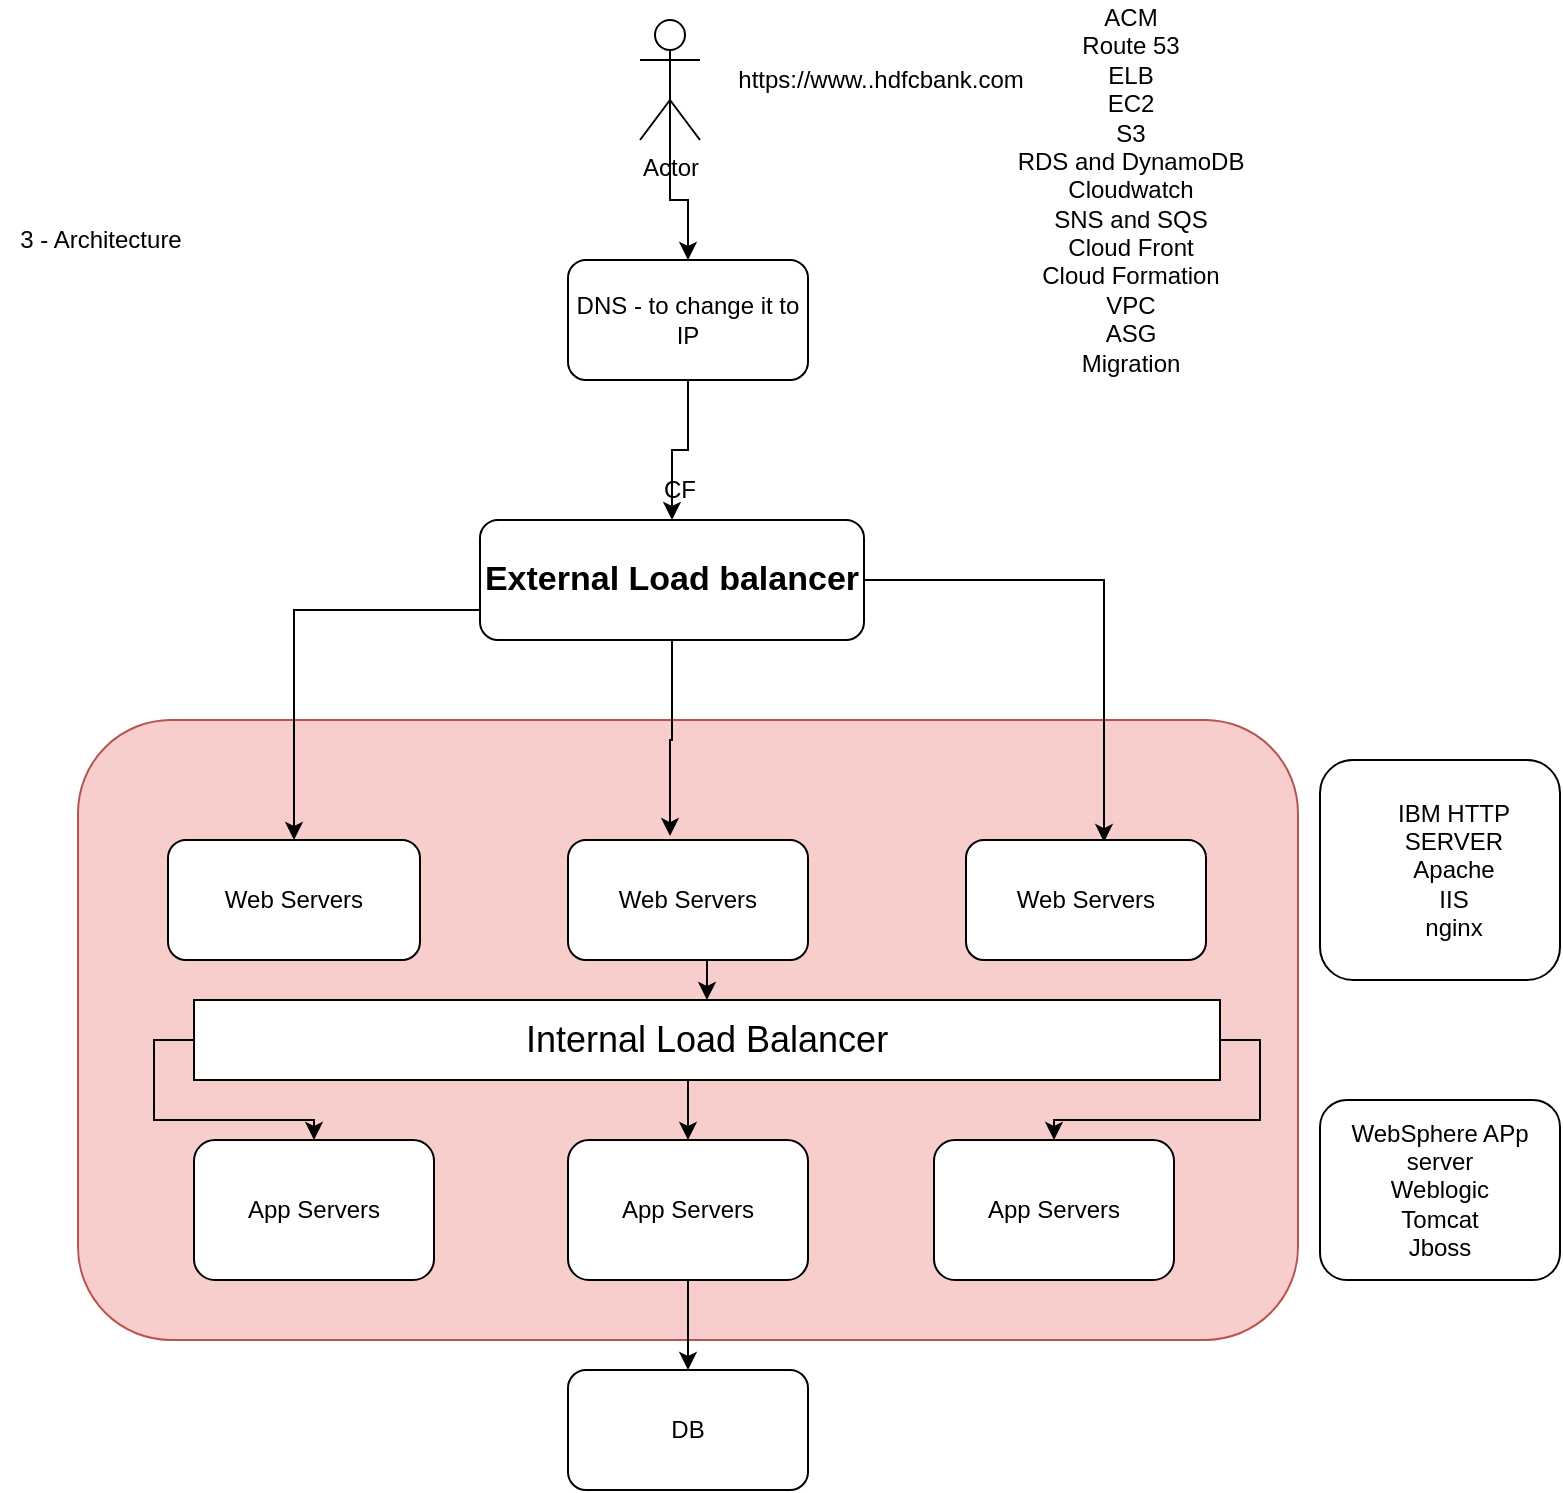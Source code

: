 <mxfile version="20.0.4" type="device" pages="4"><diagram id="oVFUEs3aspbignFT5UMS" name="Page-1"><mxGraphModel dx="1108" dy="450" grid="1" gridSize="10" guides="1" tooltips="1" connect="1" arrows="1" fold="1" page="1" pageScale="1" pageWidth="827" pageHeight="1169" math="0" shadow="0"><root><mxCell id="0"/><mxCell id="1" parent="0"/><mxCell id="PO91Ojc3vfkivFzvvZ2x-15" value="" style="rounded=1;whiteSpace=wrap;html=1;fontSize=17;" parent="1" vertex="1"><mxGeometry x="730" y="400" width="120" height="110" as="geometry"/></mxCell><mxCell id="DYmJDwM7XWc_FGCRCMY--21" value="" style="rounded=1;whiteSpace=wrap;html=1;fillColor=#f8cecc;strokeColor=#b85450;" parent="1" vertex="1"><mxGeometry x="109" y="380" width="610" height="310" as="geometry"/></mxCell><mxCell id="DYmJDwM7XWc_FGCRCMY--4" style="edgeStyle=orthogonalEdgeStyle;rounded=0;orthogonalLoop=1;jettySize=auto;html=1;exitX=0.5;exitY=0.5;exitDx=0;exitDy=0;exitPerimeter=0;entryX=0.5;entryY=0;entryDx=0;entryDy=0;" parent="1" source="DYmJDwM7XWc_FGCRCMY--1" target="DYmJDwM7XWc_FGCRCMY--2" edge="1"><mxGeometry relative="1" as="geometry"/></mxCell><mxCell id="DYmJDwM7XWc_FGCRCMY--1" value="Actor" style="shape=umlActor;verticalLabelPosition=bottom;verticalAlign=top;html=1;outlineConnect=0;" parent="1" vertex="1"><mxGeometry x="390" y="30" width="30" height="60" as="geometry"/></mxCell><mxCell id="DYmJDwM7XWc_FGCRCMY--6" value="" style="edgeStyle=orthogonalEdgeStyle;rounded=0;orthogonalLoop=1;jettySize=auto;html=1;" parent="1" source="DYmJDwM7XWc_FGCRCMY--2" target="DYmJDwM7XWc_FGCRCMY--5" edge="1"><mxGeometry relative="1" as="geometry"/></mxCell><mxCell id="DYmJDwM7XWc_FGCRCMY--2" value="DNS - to change it to IP" style="rounded=1;whiteSpace=wrap;html=1;" parent="1" vertex="1"><mxGeometry x="354" y="150" width="120" height="60" as="geometry"/></mxCell><mxCell id="DYmJDwM7XWc_FGCRCMY--3" value="https://www..hdfcbank.com" style="text;html=1;align=center;verticalAlign=middle;resizable=0;points=[];autosize=1;strokeColor=none;fillColor=none;" parent="1" vertex="1"><mxGeometry x="430" y="50" width="160" height="20" as="geometry"/></mxCell><mxCell id="wAvqQy6BKeaggpYIIwcQ-1" style="edgeStyle=orthogonalEdgeStyle;rounded=0;orthogonalLoop=1;jettySize=auto;html=1;exitX=0;exitY=0.75;exitDx=0;exitDy=0;entryX=0.5;entryY=0;entryDx=0;entryDy=0;" parent="1" source="DYmJDwM7XWc_FGCRCMY--5" target="DYmJDwM7XWc_FGCRCMY--11" edge="1"><mxGeometry relative="1" as="geometry"/></mxCell><mxCell id="wAvqQy6BKeaggpYIIwcQ-2" style="edgeStyle=orthogonalEdgeStyle;rounded=0;orthogonalLoop=1;jettySize=auto;html=1;entryX=0.575;entryY=0.017;entryDx=0;entryDy=0;entryPerimeter=0;" parent="1" source="DYmJDwM7XWc_FGCRCMY--5" target="DYmJDwM7XWc_FGCRCMY--9" edge="1"><mxGeometry relative="1" as="geometry"/></mxCell><mxCell id="PO91Ojc3vfkivFzvvZ2x-17" style="edgeStyle=orthogonalEdgeStyle;rounded=0;orthogonalLoop=1;jettySize=auto;html=1;exitX=0.5;exitY=1;exitDx=0;exitDy=0;entryX=0.425;entryY=-0.033;entryDx=0;entryDy=0;entryPerimeter=0;fontSize=17;" parent="1" source="DYmJDwM7XWc_FGCRCMY--5" target="DYmJDwM7XWc_FGCRCMY--7" edge="1"><mxGeometry relative="1" as="geometry"/></mxCell><mxCell id="DYmJDwM7XWc_FGCRCMY--5" value="&lt;font style=&quot;font-size: 17px;&quot;&gt;&lt;b&gt;External Load balancer&lt;/b&gt;&lt;/font&gt;" style="whiteSpace=wrap;html=1;rounded=1;" parent="1" vertex="1"><mxGeometry x="310" y="280" width="192" height="60" as="geometry"/></mxCell><mxCell id="PO91Ojc3vfkivFzvvZ2x-2" style="edgeStyle=orthogonalEdgeStyle;rounded=0;orthogonalLoop=1;jettySize=auto;html=1;exitX=0.5;exitY=1;exitDx=0;exitDy=0;entryX=0.5;entryY=0;entryDx=0;entryDy=0;fontSize=18;" parent="1" source="DYmJDwM7XWc_FGCRCMY--7" target="PO91Ojc3vfkivFzvvZ2x-1" edge="1"><mxGeometry relative="1" as="geometry"/></mxCell><mxCell id="DYmJDwM7XWc_FGCRCMY--7" value="Web Servers" style="whiteSpace=wrap;html=1;rounded=1;" parent="1" vertex="1"><mxGeometry x="354" y="440" width="120" height="60" as="geometry"/></mxCell><mxCell id="DYmJDwM7XWc_FGCRCMY--9" value="Web Servers" style="whiteSpace=wrap;html=1;rounded=1;" parent="1" vertex="1"><mxGeometry x="553" y="440" width="120" height="60" as="geometry"/></mxCell><mxCell id="DYmJDwM7XWc_FGCRCMY--11" value="Web Servers" style="whiteSpace=wrap;html=1;rounded=1;" parent="1" vertex="1"><mxGeometry x="154" y="440" width="126" height="60" as="geometry"/></mxCell><mxCell id="DYmJDwM7XWc_FGCRCMY--20" value="" style="edgeStyle=orthogonalEdgeStyle;rounded=0;orthogonalLoop=1;jettySize=auto;html=1;" parent="1" source="DYmJDwM7XWc_FGCRCMY--14" target="DYmJDwM7XWc_FGCRCMY--19" edge="1"><mxGeometry relative="1" as="geometry"/></mxCell><mxCell id="DYmJDwM7XWc_FGCRCMY--14" value="App Servers" style="whiteSpace=wrap;html=1;rounded=1;" parent="1" vertex="1"><mxGeometry x="354" y="590" width="120" height="70" as="geometry"/></mxCell><mxCell id="DYmJDwM7XWc_FGCRCMY--16" value="IBM HTTP SERVER&lt;br&gt;Apache&lt;br&gt;IIS&lt;br&gt;nginx" style="text;html=1;strokeColor=none;fillColor=none;align=center;verticalAlign=middle;whiteSpace=wrap;rounded=0;" parent="1" vertex="1"><mxGeometry x="767" y="440" width="60" height="30" as="geometry"/></mxCell><mxCell id="DYmJDwM7XWc_FGCRCMY--17" value="WebSphere APp server&lt;br&gt;Weblogic&lt;br&gt;Tomcat&lt;br&gt;Jboss" style="whiteSpace=wrap;html=1;rounded=1;" parent="1" vertex="1"><mxGeometry x="730" y="570" width="120" height="90" as="geometry"/></mxCell><mxCell id="DYmJDwM7XWc_FGCRCMY--19" value="DB" style="whiteSpace=wrap;html=1;rounded=1;" parent="1" vertex="1"><mxGeometry x="354" y="705" width="120" height="60" as="geometry"/></mxCell><mxCell id="DYmJDwM7XWc_FGCRCMY--22" value="ACM&lt;br&gt;Route 53&lt;br&gt;ELB&lt;br&gt;EC2&lt;br&gt;S3&lt;br&gt;RDS and DynamoDB&lt;br&gt;Cloudwatch&lt;br&gt;SNS and SQS&lt;br&gt;Cloud Front&lt;br&gt;Cloud Formation&lt;br&gt;VPC&lt;br&gt;ASG&lt;br&gt;Migration" style="text;html=1;align=center;verticalAlign=middle;resizable=0;points=[];autosize=1;strokeColor=none;fillColor=none;" parent="1" vertex="1"><mxGeometry x="570" y="20" width="130" height="190" as="geometry"/></mxCell><mxCell id="xxIZ_WnIV6zGVqgcqFqX-1" value="CF" style="text;html=1;strokeColor=none;fillColor=none;align=center;verticalAlign=middle;whiteSpace=wrap;rounded=0;" parent="1" vertex="1"><mxGeometry x="380" y="250" width="60" height="30" as="geometry"/></mxCell><mxCell id="xxIZ_WnIV6zGVqgcqFqX-2" value="3 - Architecture" style="text;html=1;align=center;verticalAlign=middle;resizable=0;points=[];autosize=1;strokeColor=none;fillColor=none;" parent="1" vertex="1"><mxGeometry x="70" y="130" width="100" height="20" as="geometry"/></mxCell><mxCell id="PO91Ojc3vfkivFzvvZ2x-3" style="edgeStyle=orthogonalEdgeStyle;rounded=0;orthogonalLoop=1;jettySize=auto;html=1;exitX=0.5;exitY=1;exitDx=0;exitDy=0;entryX=0.5;entryY=0;entryDx=0;entryDy=0;fontSize=18;" parent="1" source="PO91Ojc3vfkivFzvvZ2x-1" target="DYmJDwM7XWc_FGCRCMY--14" edge="1"><mxGeometry relative="1" as="geometry"/></mxCell><mxCell id="PO91Ojc3vfkivFzvvZ2x-12" style="edgeStyle=orthogonalEdgeStyle;rounded=0;orthogonalLoop=1;jettySize=auto;html=1;exitX=0;exitY=0.5;exitDx=0;exitDy=0;fontSize=17;" parent="1" source="PO91Ojc3vfkivFzvvZ2x-1" target="PO91Ojc3vfkivFzvvZ2x-4" edge="1"><mxGeometry relative="1" as="geometry"/></mxCell><mxCell id="PO91Ojc3vfkivFzvvZ2x-13" style="edgeStyle=orthogonalEdgeStyle;rounded=0;orthogonalLoop=1;jettySize=auto;html=1;exitX=1;exitY=0.5;exitDx=0;exitDy=0;fontSize=17;" parent="1" source="PO91Ojc3vfkivFzvvZ2x-1" target="PO91Ojc3vfkivFzvvZ2x-5" edge="1"><mxGeometry relative="1" as="geometry"/></mxCell><mxCell id="PO91Ojc3vfkivFzvvZ2x-1" value="Internal Load Balancer" style="rounded=0;whiteSpace=wrap;html=1;fontSize=18;" parent="1" vertex="1"><mxGeometry x="167" y="520" width="513" height="40" as="geometry"/></mxCell><mxCell id="PO91Ojc3vfkivFzvvZ2x-4" value="App Servers" style="whiteSpace=wrap;html=1;rounded=1;" parent="1" vertex="1"><mxGeometry x="167" y="590" width="120" height="70" as="geometry"/></mxCell><mxCell id="PO91Ojc3vfkivFzvvZ2x-5" value="App Servers" style="whiteSpace=wrap;html=1;rounded=1;" parent="1" vertex="1"><mxGeometry x="537" y="590" width="120" height="70" as="geometry"/></mxCell></root></mxGraphModel></diagram><diagram id="ihL7VY2PFCCciuX4E5QW" name="Page-2"><mxGraphModel dx="868" dy="482" grid="1" gridSize="10" guides="1" tooltips="1" connect="1" arrows="1" fold="1" page="1" pageScale="1" pageWidth="827" pageHeight="1169" math="0" shadow="0"><root><mxCell id="0"/><mxCell id="1" parent="0"/><mxCell id="kP4VQZlgFQPAhqGaCWrf-6" value="" style="rounded=1;whiteSpace=wrap;html=1;" parent="1" vertex="1"><mxGeometry x="40" y="460" width="290" height="110" as="geometry"/></mxCell><mxCell id="kP4VQZlgFQPAhqGaCWrf-3" value="" style="rounded=1;whiteSpace=wrap;html=1;" parent="1" vertex="1"><mxGeometry x="40" y="120" width="530" height="200" as="geometry"/></mxCell><mxCell id="kP4VQZlgFQPAhqGaCWrf-1" value="Dev&lt;br&gt;&lt;br&gt;Development&lt;br&gt;QA" style="rounded=1;whiteSpace=wrap;html=1;" parent="1" vertex="1"><mxGeometry x="100" y="200" width="120" height="60" as="geometry"/></mxCell><mxCell id="kP4VQZlgFQPAhqGaCWrf-2" value="Ops&lt;br&gt;&lt;br&gt;UAT&lt;br&gt;Prod&lt;br&gt;DR&lt;br&gt;" style="rounded=1;whiteSpace=wrap;html=1;" parent="1" vertex="1"><mxGeometry x="380" y="200" width="120" height="70" as="geometry"/></mxCell><mxCell id="kP4VQZlgFQPAhqGaCWrf-4" value="Devops team" style="text;html=1;align=center;verticalAlign=middle;resizable=0;points=[];autosize=1;strokeColor=none;fillColor=none;" parent="1" vertex="1"><mxGeometry x="205" y="80" width="90" height="20" as="geometry"/></mxCell><mxCell id="kP4VQZlgFQPAhqGaCWrf-5" value="Development&lt;br&gt;QA&lt;br&gt;UAT - User Acceptance Environment&lt;br&gt;Production environment - Prod&lt;br&gt;Disaster Recovery - DR" style="text;html=1;align=center;verticalAlign=middle;resizable=0;points=[];autosize=1;strokeColor=none;fillColor=none;" parent="1" vertex="1"><mxGeometry x="70" y="480" width="210" height="80" as="geometry"/></mxCell><mxCell id="kP4VQZlgFQPAhqGaCWrf-7" value="Environments" style="text;html=1;align=center;verticalAlign=middle;resizable=0;points=[];autosize=1;strokeColor=none;fillColor=none;" parent="1" vertex="1"><mxGeometry x="35" y="430" width="90" height="20" as="geometry"/></mxCell><mxCell id="gQcLvtCoMeFU5OHKwkX1-4" style="edgeStyle=orthogonalEdgeStyle;rounded=0;orthogonalLoop=1;jettySize=auto;html=1;exitX=0.5;exitY=0.5;exitDx=0;exitDy=0;exitPerimeter=0;" parent="1" source="gQcLvtCoMeFU5OHKwkX1-1" target="gQcLvtCoMeFU5OHKwkX1-2" edge="1"><mxGeometry relative="1" as="geometry"/></mxCell><mxCell id="gQcLvtCoMeFU5OHKwkX1-1" value="Actor" style="shape=umlActor;verticalLabelPosition=bottom;verticalAlign=top;html=1;outlineConnect=0;" parent="1" vertex="1"><mxGeometry x="50" y="830" width="50" height="60" as="geometry"/></mxCell><mxCell id="gQcLvtCoMeFU5OHKwkX1-6" style="edgeStyle=orthogonalEdgeStyle;rounded=0;orthogonalLoop=1;jettySize=auto;html=1;exitX=1;exitY=0.5;exitDx=0;exitDy=0;entryX=0.667;entryY=1;entryDx=0;entryDy=0;entryPerimeter=0;" parent="1" source="gQcLvtCoMeFU5OHKwkX1-2" target="gQcLvtCoMeFU5OHKwkX1-5" edge="1"><mxGeometry relative="1" as="geometry"/></mxCell><mxCell id="gQcLvtCoMeFU5OHKwkX1-2" value="GIT" style="triangle;whiteSpace=wrap;html=1;" parent="1" vertex="1"><mxGeometry x="120" y="720" width="60" height="80" as="geometry"/></mxCell><mxCell id="gQcLvtCoMeFU5OHKwkX1-7" style="edgeStyle=orthogonalEdgeStyle;rounded=0;orthogonalLoop=1;jettySize=auto;html=1;exitX=1;exitY=0.5;exitDx=0;exitDy=0;exitPerimeter=0;" parent="1" source="gQcLvtCoMeFU5OHKwkX1-5" edge="1"><mxGeometry relative="1" as="geometry"><mxPoint x="460" y="750" as="targetPoint"/></mxGeometry></mxCell><mxCell id="gQcLvtCoMeFU5OHKwkX1-5" value="Repository" style="shape=cylinder3;whiteSpace=wrap;html=1;boundedLbl=1;backgroundOutline=1;size=15;" parent="1" vertex="1"><mxGeometry x="240" y="640" width="60" height="80" as="geometry"/></mxCell><mxCell id="gQcLvtCoMeFU5OHKwkX1-10" value="" style="edgeStyle=orthogonalEdgeStyle;rounded=0;orthogonalLoop=1;jettySize=auto;html=1;" parent="1" source="gQcLvtCoMeFU5OHKwkX1-8" target="gQcLvtCoMeFU5OHKwkX1-9" edge="1"><mxGeometry relative="1" as="geometry"/></mxCell><mxCell id="gQcLvtCoMeFU5OHKwkX1-12" value="" style="edgeStyle=orthogonalEdgeStyle;rounded=0;orthogonalLoop=1;jettySize=auto;html=1;" parent="1" source="gQcLvtCoMeFU5OHKwkX1-8" target="gQcLvtCoMeFU5OHKwkX1-11" edge="1"><mxGeometry relative="1" as="geometry"/></mxCell><mxCell id="gQcLvtCoMeFU5OHKwkX1-14" value="" style="edgeStyle=orthogonalEdgeStyle;rounded=0;orthogonalLoop=1;jettySize=auto;html=1;" parent="1" source="gQcLvtCoMeFU5OHKwkX1-8" target="gQcLvtCoMeFU5OHKwkX1-13" edge="1"><mxGeometry relative="1" as="geometry"/></mxCell><mxCell id="gQcLvtCoMeFU5OHKwkX1-8" value="Jenkins" style="rounded=1;whiteSpace=wrap;html=1;rotation=0;" parent="1" vertex="1"><mxGeometry x="410" y="750" width="120" height="60" as="geometry"/></mxCell><mxCell id="gQcLvtCoMeFU5OHKwkX1-9" value="Maven" style="whiteSpace=wrap;html=1;rounded=1;" parent="1" vertex="1"><mxGeometry x="410" y="610" width="120" height="60" as="geometry"/></mxCell><mxCell id="gQcLvtCoMeFU5OHKwkX1-11" value="Sonarqube" style="whiteSpace=wrap;html=1;rounded=1;" parent="1" vertex="1"><mxGeometry x="610" y="750" width="120" height="60" as="geometry"/></mxCell><mxCell id="gQcLvtCoMeFU5OHKwkX1-13" value="Docker" style="whiteSpace=wrap;html=1;rounded=1;" parent="1" vertex="1"><mxGeometry x="410" y="890" width="120" height="60" as="geometry"/></mxCell><mxCell id="gQcLvtCoMeFU5OHKwkX1-15" value="Ansible" style="rounded=1;whiteSpace=wrap;html=1;" parent="1" vertex="1"><mxGeometry x="180" y="880" width="120" height="60" as="geometry"/></mxCell><mxCell id="VyGtpN3jswLeVRr0N6cS-3" style="edgeStyle=orthogonalEdgeStyle;rounded=0;orthogonalLoop=1;jettySize=auto;html=1;exitX=0;exitY=0.5;exitDx=0;exitDy=0;entryX=1;entryY=0.25;entryDx=0;entryDy=0;" edge="1" parent="1" source="VyGtpN3jswLeVRr0N6cS-1" target="gQcLvtCoMeFU5OHKwkX1-8"><mxGeometry relative="1" as="geometry"/></mxCell><mxCell id="VyGtpN3jswLeVRr0N6cS-1" value="Jfrog/nexus" style="rounded=1;whiteSpace=wrap;html=1;" vertex="1" parent="1"><mxGeometry x="620" y="620" width="120" height="60" as="geometry"/></mxCell></root></mxGraphModel></diagram><diagram id="2B816QELQWiNzPQJSW9Y" name="Page-3"><mxGraphModel dx="868" dy="482" grid="1" gridSize="10" guides="1" tooltips="1" connect="1" arrows="1" fold="1" page="1" pageScale="1" pageWidth="827" pageHeight="1169" math="0" shadow="0"><root><mxCell id="0"/><mxCell id="1" parent="0"/><mxCell id="erkQfwrZmxUxP_CrOqcK-1" value="" style="ellipse;whiteSpace=wrap;html=1;" vertex="1" parent="1"><mxGeometry x="310" y="1040" width="180" height="110" as="geometry"/></mxCell><mxCell id="ggHb9lew1hqrLKZ2M3nY-4" value="" style="rounded=1;whiteSpace=wrap;html=1;fillColor=#ffe6cc;strokeColor=#d79b00;" parent="1" vertex="1"><mxGeometry x="100" y="350" width="640" height="230" as="geometry"/></mxCell><mxCell id="qDqACrg8oeXT_hyzMZee-7" style="edgeStyle=orthogonalEdgeStyle;rounded=0;orthogonalLoop=1;jettySize=auto;html=1;entryX=0.5;entryY=0;entryDx=0;entryDy=0;" parent="1" source="qDqACrg8oeXT_hyzMZee-2" target="qDqACrg8oeXT_hyzMZee-3" edge="1"><mxGeometry relative="1" as="geometry"/></mxCell><mxCell id="ggHb9lew1hqrLKZ2M3nY-16" style="edgeStyle=orthogonalEdgeStyle;rounded=0;orthogonalLoop=1;jettySize=auto;html=1;entryX=0.4;entryY=-0.017;entryDx=0;entryDy=0;entryPerimeter=0;" parent="1" source="qDqACrg8oeXT_hyzMZee-2" target="ggHb9lew1hqrLKZ2M3nY-14" edge="1"><mxGeometry relative="1" as="geometry"><Array as="points"><mxPoint x="290" y="40"/><mxPoint x="290" y="219"/></Array></mxGeometry></mxCell><mxCell id="qDqACrg8oeXT_hyzMZee-2" value="Actor" style="shape=umlActor;verticalLabelPosition=bottom;verticalAlign=top;html=1;outlineConnect=0;" parent="1" vertex="1"><mxGeometry x="340" y="10" width="60" height="60" as="geometry"/></mxCell><mxCell id="qDqACrg8oeXT_hyzMZee-8" style="edgeStyle=orthogonalEdgeStyle;rounded=0;orthogonalLoop=1;jettySize=auto;html=1;exitX=0.5;exitY=1;exitDx=0;exitDy=0;entryX=0.5;entryY=0;entryDx=0;entryDy=0;" parent="1" source="qDqACrg8oeXT_hyzMZee-3" edge="1"><mxGeometry relative="1" as="geometry"><mxPoint x="390" y="240" as="targetPoint"/></mxGeometry></mxCell><mxCell id="ggHb9lew1hqrLKZ2M3nY-13" value="" style="edgeStyle=orthogonalEdgeStyle;rounded=0;orthogonalLoop=1;jettySize=auto;html=1;" parent="1" source="qDqACrg8oeXT_hyzMZee-3" target="ggHb9lew1hqrLKZ2M3nY-12" edge="1"><mxGeometry relative="1" as="geometry"/></mxCell><mxCell id="qDqACrg8oeXT_hyzMZee-3" value="IP via DNS" style="whiteSpace=wrap;html=1;aspect=fixed;" parent="1" vertex="1"><mxGeometry x="345" y="120" width="80" height="80" as="geometry"/></mxCell><mxCell id="erkQfwrZmxUxP_CrOqcK-6" style="edgeStyle=orthogonalEdgeStyle;rounded=0;orthogonalLoop=1;jettySize=auto;html=1;exitX=0.5;exitY=1;exitDx=0;exitDy=0;" edge="1" parent="1" source="qDqACrg8oeXT_hyzMZee-5"><mxGeometry relative="1" as="geometry"><mxPoint x="395" y="510" as="targetPoint"/></mxGeometry></mxCell><mxCell id="qDqACrg8oeXT_hyzMZee-5" value="Web Server" style="rounded=1;whiteSpace=wrap;html=1;" parent="1" vertex="1"><mxGeometry x="330" y="370" width="130" height="70" as="geometry"/></mxCell><mxCell id="ggHb9lew1hqrLKZ2M3nY-2" value="" style="edgeStyle=orthogonalEdgeStyle;rounded=0;orthogonalLoop=1;jettySize=auto;html=1;" parent="1" source="qDqACrg8oeXT_hyzMZee-6" target="ggHb9lew1hqrLKZ2M3nY-1" edge="1"><mxGeometry relative="1" as="geometry"><Array as="points"><mxPoint x="400" y="620"/><mxPoint x="400" y="620"/></Array></mxGeometry></mxCell><mxCell id="qDqACrg8oeXT_hyzMZee-6" value="App Server" style="rounded=1;whiteSpace=wrap;html=1;" parent="1" vertex="1"><mxGeometry x="340" y="515" width="120" height="60" as="geometry"/></mxCell><mxCell id="qDqACrg8oeXT_hyzMZee-10" value="Web Server" style="rounded=1;whiteSpace=wrap;html=1;" parent="1" vertex="1"><mxGeometry x="180" y="370" width="120" height="60" as="geometry"/></mxCell><mxCell id="qDqACrg8oeXT_hyzMZee-11" value="Web Server" style="rounded=1;whiteSpace=wrap;html=1;" parent="1" vertex="1"><mxGeometry x="510" y="370" width="120" height="60" as="geometry"/></mxCell><mxCell id="qDqACrg8oeXT_hyzMZee-13" value="Hdfc Bank" style="text;html=1;strokeColor=none;fillColor=none;align=center;verticalAlign=middle;whiteSpace=wrap;rounded=0;" parent="1" vertex="1"><mxGeometry x="470" y="20" width="60" height="30" as="geometry"/></mxCell><mxCell id="erkQfwrZmxUxP_CrOqcK-13" style="edgeStyle=orthogonalEdgeStyle;rounded=0;orthogonalLoop=1;jettySize=auto;html=1;entryX=0.234;entryY=0;entryDx=0;entryDy=0;entryPerimeter=0;" edge="1" parent="1" source="qDqACrg8oeXT_hyzMZee-14" target="ggHb9lew1hqrLKZ2M3nY-4"><mxGeometry relative="1" as="geometry"><Array as="points"><mxPoint x="390" y="340"/><mxPoint x="250" y="340"/></Array></mxGeometry></mxCell><mxCell id="erkQfwrZmxUxP_CrOqcK-14" style="edgeStyle=orthogonalEdgeStyle;rounded=0;orthogonalLoop=1;jettySize=auto;html=1;exitX=0.5;exitY=1;exitDx=0;exitDy=0;entryX=0.35;entryY=0.017;entryDx=0;entryDy=0;entryPerimeter=0;" edge="1" parent="1" source="qDqACrg8oeXT_hyzMZee-14" target="qDqACrg8oeXT_hyzMZee-11"><mxGeometry relative="1" as="geometry"><Array as="points"><mxPoint x="390" y="340"/><mxPoint x="552" y="340"/></Array></mxGeometry></mxCell><mxCell id="erkQfwrZmxUxP_CrOqcK-16" style="edgeStyle=orthogonalEdgeStyle;rounded=0;orthogonalLoop=1;jettySize=auto;html=1;exitX=0.5;exitY=1;exitDx=0;exitDy=0;entryX=0.454;entryY=-0.057;entryDx=0;entryDy=0;entryPerimeter=0;" edge="1" parent="1" source="qDqACrg8oeXT_hyzMZee-14" target="qDqACrg8oeXT_hyzMZee-5"><mxGeometry relative="1" as="geometry"/></mxCell><mxCell id="qDqACrg8oeXT_hyzMZee-14" value="Load balancer" style="whiteSpace=wrap;html=1;aspect=fixed;" parent="1" vertex="1"><mxGeometry x="350" y="240" width="80" height="80" as="geometry"/></mxCell><mxCell id="ggHb9lew1hqrLKZ2M3nY-1" value="DB" style="whiteSpace=wrap;html=1;rounded=1;" parent="1" vertex="1"><mxGeometry x="345" y="640" width="120" height="60" as="geometry"/></mxCell><mxCell id="ggHb9lew1hqrLKZ2M3nY-5" value="Middleware" style="text;html=1;align=center;verticalAlign=middle;resizable=0;points=[];autosize=1;strokeColor=none;fillColor=none;" parent="1" vertex="1"><mxGeometry x="540" y="330" width="80" height="20" as="geometry"/></mxCell><mxCell id="ggHb9lew1hqrLKZ2M3nY-6" value="Client Tier" style="text;html=1;align=center;verticalAlign=middle;resizable=0;points=[];autosize=1;strokeColor=none;fillColor=none;" parent="1" vertex="1"><mxGeometry x="130" y="40" width="70" height="20" as="geometry"/></mxCell><mxCell id="ggHb9lew1hqrLKZ2M3nY-7" value="DB tier" style="text;html=1;align=center;verticalAlign=middle;resizable=0;points=[];autosize=1;strokeColor=none;fillColor=none;" parent="1" vertex="1"><mxGeometry x="525" y="660" width="50" height="20" as="geometry"/></mxCell><mxCell id="ggHb9lew1hqrLKZ2M3nY-8" value="IBM HTTP SERVER&lt;br&gt;Apache&lt;br&gt;IIS&lt;br&gt;nginix" style="text;html=1;strokeColor=none;fillColor=none;align=center;verticalAlign=middle;whiteSpace=wrap;rounded=0;" parent="1" vertex="1"><mxGeometry x="640" y="370" width="60" height="30" as="geometry"/></mxCell><mxCell id="ggHb9lew1hqrLKZ2M3nY-9" value="WebSphere Application server&lt;br&gt;Jboss&lt;br&gt;Tomcat&lt;br&gt;weblogic" style="text;html=1;strokeColor=none;fillColor=none;align=center;verticalAlign=middle;whiteSpace=wrap;rounded=0;" parent="1" vertex="1"><mxGeometry x="520" y="515" width="60" height="30" as="geometry"/></mxCell><mxCell id="ggHb9lew1hqrLKZ2M3nY-10" value="ACM&lt;br&gt;Route53&lt;br&gt;ELB&lt;br&gt;EC2&lt;br&gt;RDS, Dynamo DB&lt;br&gt;S3&lt;br&gt;IAM&lt;br&gt;Cloudformation&lt;br&gt;cloudfront&lt;br&gt;Cloudwatch&lt;br&gt;ASG&lt;br&gt;CLoudtrail&lt;br&gt;VPC" style="text;html=1;strokeColor=none;fillColor=none;align=center;verticalAlign=middle;whiteSpace=wrap;rounded=0;" parent="1" vertex="1"><mxGeometry x="610" y="124" width="60" height="60" as="geometry"/></mxCell><mxCell id="ggHb9lew1hqrLKZ2M3nY-15" value="" style="edgeStyle=orthogonalEdgeStyle;rounded=0;orthogonalLoop=1;jettySize=auto;html=1;" parent="1" source="ggHb9lew1hqrLKZ2M3nY-12" target="ggHb9lew1hqrLKZ2M3nY-14" edge="1"><mxGeometry relative="1" as="geometry"/></mxCell><mxCell id="ggHb9lew1hqrLKZ2M3nY-12" value="CF" style="whiteSpace=wrap;html=1;aspect=fixed;" parent="1" vertex="1"><mxGeometry x="230" y="210" width="80" height="80" as="geometry"/></mxCell><mxCell id="ggHb9lew1hqrLKZ2M3nY-14" value="S3" style="whiteSpace=wrap;html=1;" parent="1" vertex="1"><mxGeometry x="50" y="220" width="120" height="60" as="geometry"/></mxCell><mxCell id="ggHb9lew1hqrLKZ2M3nY-20" value="" style="edgeStyle=orthogonalEdgeStyle;rounded=0;orthogonalLoop=1;jettySize=auto;html=1;" parent="1" source="ggHb9lew1hqrLKZ2M3nY-18" target="ggHb9lew1hqrLKZ2M3nY-19" edge="1"><mxGeometry relative="1" as="geometry"/></mxCell><mxCell id="ggHb9lew1hqrLKZ2M3nY-18" value="Actor" style="shape=umlActor;verticalLabelPosition=bottom;verticalAlign=top;html=1;outlineConnect=0;" parent="1" vertex="1"><mxGeometry x="30" y="1060" width="30" height="60" as="geometry"/></mxCell><mxCell id="ggHb9lew1hqrLKZ2M3nY-22" value="" style="edgeStyle=orthogonalEdgeStyle;rounded=0;orthogonalLoop=1;jettySize=auto;html=1;" parent="1" source="ggHb9lew1hqrLKZ2M3nY-19" target="ggHb9lew1hqrLKZ2M3nY-21" edge="1"><mxGeometry relative="1" as="geometry"/></mxCell><mxCell id="ggHb9lew1hqrLKZ2M3nY-19" value="GIT" style="rhombus;whiteSpace=wrap;html=1;verticalAlign=top;" parent="1" vertex="1"><mxGeometry x="5" y="910" width="80" height="80" as="geometry"/></mxCell><mxCell id="ggHb9lew1hqrLKZ2M3nY-24" value="" style="edgeStyle=orthogonalEdgeStyle;rounded=0;orthogonalLoop=1;jettySize=auto;html=1;" parent="1" source="ggHb9lew1hqrLKZ2M3nY-21" target="ggHb9lew1hqrLKZ2M3nY-23" edge="1"><mxGeometry relative="1" as="geometry"/></mxCell><mxCell id="ggHb9lew1hqrLKZ2M3nY-21" value="GITHUB/BITBUCKET" style="whiteSpace=wrap;html=1;verticalAlign=top;" parent="1" vertex="1"><mxGeometry x="145" y="920" width="120" height="60" as="geometry"/></mxCell><mxCell id="ggHb9lew1hqrLKZ2M3nY-26" value="" style="edgeStyle=orthogonalEdgeStyle;rounded=0;orthogonalLoop=1;jettySize=auto;html=1;" parent="1" source="ggHb9lew1hqrLKZ2M3nY-23" target="ggHb9lew1hqrLKZ2M3nY-25" edge="1"><mxGeometry relative="1" as="geometry"/></mxCell><mxCell id="ggHb9lew1hqrLKZ2M3nY-28" value="" style="edgeStyle=orthogonalEdgeStyle;rounded=0;orthogonalLoop=1;jettySize=auto;html=1;" parent="1" source="ggHb9lew1hqrLKZ2M3nY-23" target="ggHb9lew1hqrLKZ2M3nY-27" edge="1"><mxGeometry relative="1" as="geometry"/></mxCell><mxCell id="ggHb9lew1hqrLKZ2M3nY-30" value="" style="edgeStyle=orthogonalEdgeStyle;rounded=0;orthogonalLoop=1;jettySize=auto;html=1;" parent="1" source="ggHb9lew1hqrLKZ2M3nY-23" target="ggHb9lew1hqrLKZ2M3nY-29" edge="1"><mxGeometry relative="1" as="geometry"/></mxCell><mxCell id="ggHb9lew1hqrLKZ2M3nY-23" value="&lt;br&gt;Jenkins" style="ellipse;whiteSpace=wrap;html=1;verticalAlign=top;" parent="1" vertex="1"><mxGeometry x="345" y="920" width="120" height="60" as="geometry"/></mxCell><mxCell id="ggHb9lew1hqrLKZ2M3nY-25" value="Maven&lt;br&gt;Grade&lt;br&gt;ant" style="shape=process;whiteSpace=wrap;html=1;backgroundOutline=1;verticalAlign=top;" parent="1" vertex="1"><mxGeometry x="345" y="780" width="120" height="60" as="geometry"/></mxCell><mxCell id="ggHb9lew1hqrLKZ2M3nY-27" value="Testing" style="whiteSpace=wrap;html=1;verticalAlign=top;" parent="1" vertex="1"><mxGeometry x="545" y="920" width="120" height="60" as="geometry"/></mxCell><mxCell id="ggHb9lew1hqrLKZ2M3nY-29" value="Deployment thru Docker" style="whiteSpace=wrap;html=1;verticalAlign=top;" parent="1" vertex="1"><mxGeometry x="345" y="1060" width="120" height="60" as="geometry"/></mxCell><mxCell id="ggHb9lew1hqrLKZ2M3nY-31" value="Ansible" style="rounded=1;whiteSpace=wrap;html=1;" parent="1" vertex="1"><mxGeometry x="145" y="1080" width="120" height="60" as="geometry"/></mxCell><mxCell id="ggHb9lew1hqrLKZ2M3nY-32" value="Nexus&lt;br&gt;JFROG" style="rounded=1;whiteSpace=wrap;html=1;" parent="1" vertex="1"><mxGeometry x="500" y="780" width="130" height="60" as="geometry"/></mxCell><mxCell id="ggHb9lew1hqrLKZ2M3nY-36" value="Prometheus/grafana&lt;br&gt;ELK&lt;br&gt;Splunk" style="text;html=1;align=center;verticalAlign=middle;resizable=0;points=[];autosize=1;strokeColor=none;fillColor=none;" parent="1" vertex="1"><mxGeometry x="480" y="1045" width="120" height="50" as="geometry"/></mxCell><mxCell id="erkQfwrZmxUxP_CrOqcK-2" value="K8S" style="text;html=1;strokeColor=none;fillColor=none;align=center;verticalAlign=middle;whiteSpace=wrap;rounded=0;" vertex="1" parent="1"><mxGeometry x="370" y="1120" width="60" height="30" as="geometry"/></mxCell><mxCell id="erkQfwrZmxUxP_CrOqcK-8" value="" style="endArrow=classic;html=1;rounded=0;" edge="1" parent="1" source="ggHb9lew1hqrLKZ2M3nY-23"><mxGeometry width="50" height="50" relative="1" as="geometry"><mxPoint x="460" y="890" as="sourcePoint"/><mxPoint x="510" y="840" as="targetPoint"/></mxGeometry></mxCell></root></mxGraphModel></diagram><diagram id="m-BbUJxQcj6rRcMnBJfF" name="Page-4"><mxGraphModel dx="868" dy="482" grid="1" gridSize="10" guides="1" tooltips="1" connect="1" arrows="1" fold="1" page="1" pageScale="1" pageWidth="827" pageHeight="1169" math="0" shadow="0"><root><mxCell id="0"/><mxCell id="1" parent="0"/><mxCell id="4a0-2QTN5j82LFAlboFY-1" value="" style="rounded=1;whiteSpace=wrap;html=1;" vertex="1" parent="1"><mxGeometry x="80" y="70" width="620" height="320" as="geometry"/></mxCell><mxCell id="4a0-2QTN5j82LFAlboFY-2" value="VPC" style="text;html=1;align=center;verticalAlign=middle;resizable=0;points=[];autosize=1;strokeColor=none;fillColor=none;" vertex="1" parent="1"><mxGeometry x="460" y="50" width="40" height="20" as="geometry"/></mxCell><mxCell id="4a0-2QTN5j82LFAlboFY-3" value="Ec2" style="rounded=1;whiteSpace=wrap;html=1;" vertex="1" parent="1"><mxGeometry x="160" y="120" width="120" height="60" as="geometry"/></mxCell><mxCell id="4a0-2QTN5j82LFAlboFY-4" value="Ec2" style="rounded=1;whiteSpace=wrap;html=1;" vertex="1" parent="1"><mxGeometry x="160" y="260" width="120" height="60" as="geometry"/></mxCell><mxCell id="4a0-2QTN5j82LFAlboFY-5" value="S3" style="rounded=1;whiteSpace=wrap;html=1;" vertex="1" parent="1"><mxGeometry x="330" y="120" width="120" height="60" as="geometry"/></mxCell><mxCell id="4a0-2QTN5j82LFAlboFY-6" value="DB" style="rounded=1;whiteSpace=wrap;html=1;" vertex="1" parent="1"><mxGeometry x="330" y="260" width="120" height="60" as="geometry"/></mxCell><mxCell id="4a0-2QTN5j82LFAlboFY-7" value="&lt;b&gt;&lt;font style=&quot;font-size: 18px;&quot;&gt;10.0.0.0/16&lt;/font&gt;&lt;/b&gt;" style="text;html=1;align=center;verticalAlign=middle;resizable=0;points=[];autosize=1;strokeColor=none;fillColor=none;" vertex="1" parent="1"><mxGeometry x="550" y="20" width="110" height="20" as="geometry"/></mxCell></root></mxGraphModel></diagram></mxfile>